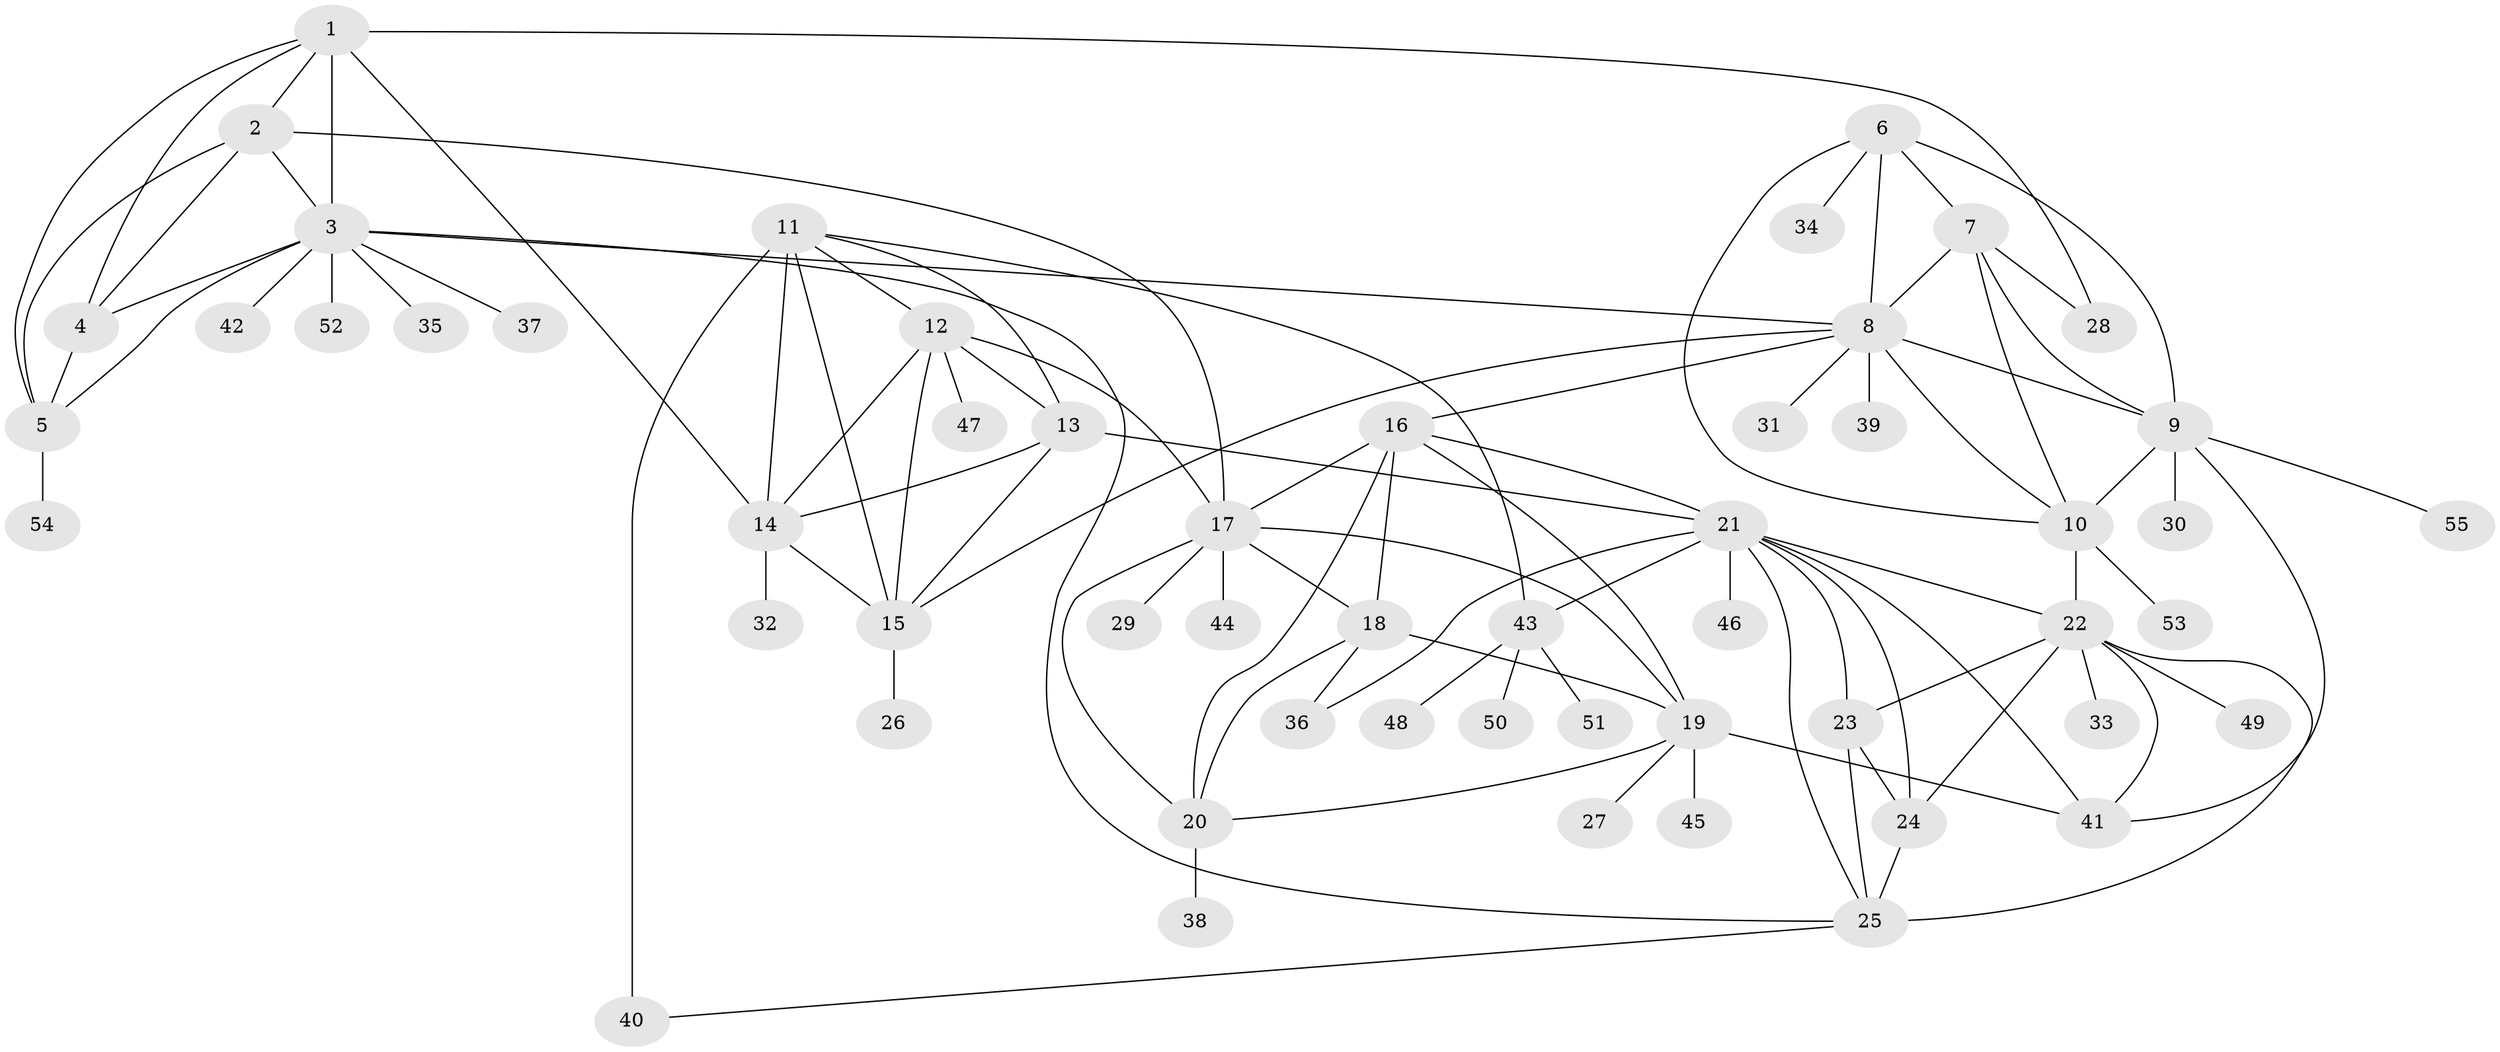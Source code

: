 // original degree distribution, {8: 0.028037383177570093, 5: 0.018691588785046728, 11: 0.028037383177570093, 6: 0.07476635514018691, 9: 0.028037383177570093, 7: 0.04672897196261682, 10: 0.009345794392523364, 13: 0.009345794392523364, 1: 0.616822429906542, 2: 0.12149532710280374, 3: 0.018691588785046728}
// Generated by graph-tools (version 1.1) at 2025/52/03/04/25 22:52:15]
// undirected, 55 vertices, 97 edges
graph export_dot {
  node [color=gray90,style=filled];
  1;
  2;
  3;
  4;
  5;
  6;
  7;
  8;
  9;
  10;
  11;
  12;
  13;
  14;
  15;
  16;
  17;
  18;
  19;
  20;
  21;
  22;
  23;
  24;
  25;
  26;
  27;
  28;
  29;
  30;
  31;
  32;
  33;
  34;
  35;
  36;
  37;
  38;
  39;
  40;
  41;
  42;
  43;
  44;
  45;
  46;
  47;
  48;
  49;
  50;
  51;
  52;
  53;
  54;
  55;
  1 -- 2 [weight=1.0];
  1 -- 3 [weight=1.0];
  1 -- 4 [weight=1.0];
  1 -- 5 [weight=1.0];
  1 -- 14 [weight=1.0];
  1 -- 28 [weight=2.0];
  2 -- 3 [weight=1.0];
  2 -- 4 [weight=2.0];
  2 -- 5 [weight=1.0];
  2 -- 17 [weight=1.0];
  3 -- 4 [weight=1.0];
  3 -- 5 [weight=1.0];
  3 -- 8 [weight=1.0];
  3 -- 25 [weight=1.0];
  3 -- 35 [weight=1.0];
  3 -- 37 [weight=1.0];
  3 -- 42 [weight=1.0];
  3 -- 52 [weight=1.0];
  4 -- 5 [weight=1.0];
  5 -- 54 [weight=1.0];
  6 -- 7 [weight=1.0];
  6 -- 8 [weight=1.0];
  6 -- 9 [weight=1.0];
  6 -- 10 [weight=1.0];
  6 -- 34 [weight=1.0];
  7 -- 8 [weight=1.0];
  7 -- 9 [weight=1.0];
  7 -- 10 [weight=1.0];
  7 -- 28 [weight=1.0];
  8 -- 9 [weight=1.0];
  8 -- 10 [weight=1.0];
  8 -- 15 [weight=1.0];
  8 -- 16 [weight=1.0];
  8 -- 31 [weight=1.0];
  8 -- 39 [weight=2.0];
  9 -- 10 [weight=1.0];
  9 -- 30 [weight=2.0];
  9 -- 41 [weight=1.0];
  9 -- 55 [weight=1.0];
  10 -- 22 [weight=1.0];
  10 -- 53 [weight=3.0];
  11 -- 12 [weight=1.0];
  11 -- 13 [weight=1.0];
  11 -- 14 [weight=1.0];
  11 -- 15 [weight=1.0];
  11 -- 40 [weight=3.0];
  11 -- 43 [weight=1.0];
  12 -- 13 [weight=1.0];
  12 -- 14 [weight=1.0];
  12 -- 15 [weight=1.0];
  12 -- 17 [weight=1.0];
  12 -- 47 [weight=1.0];
  13 -- 14 [weight=1.0];
  13 -- 15 [weight=1.0];
  13 -- 21 [weight=1.0];
  14 -- 15 [weight=1.0];
  14 -- 32 [weight=1.0];
  15 -- 26 [weight=2.0];
  16 -- 17 [weight=1.0];
  16 -- 18 [weight=1.0];
  16 -- 19 [weight=1.0];
  16 -- 20 [weight=1.0];
  16 -- 21 [weight=1.0];
  17 -- 18 [weight=1.0];
  17 -- 19 [weight=1.0];
  17 -- 20 [weight=1.0];
  17 -- 29 [weight=1.0];
  17 -- 44 [weight=2.0];
  18 -- 19 [weight=1.0];
  18 -- 20 [weight=1.0];
  18 -- 36 [weight=2.0];
  19 -- 20 [weight=1.0];
  19 -- 27 [weight=1.0];
  19 -- 41 [weight=1.0];
  19 -- 45 [weight=1.0];
  20 -- 38 [weight=1.0];
  21 -- 22 [weight=1.0];
  21 -- 23 [weight=1.0];
  21 -- 24 [weight=1.0];
  21 -- 25 [weight=1.0];
  21 -- 36 [weight=1.0];
  21 -- 41 [weight=1.0];
  21 -- 43 [weight=1.0];
  21 -- 46 [weight=3.0];
  22 -- 23 [weight=1.0];
  22 -- 24 [weight=1.0];
  22 -- 25 [weight=1.0];
  22 -- 33 [weight=1.0];
  22 -- 41 [weight=1.0];
  22 -- 49 [weight=3.0];
  23 -- 24 [weight=1.0];
  23 -- 25 [weight=1.0];
  24 -- 25 [weight=3.0];
  25 -- 40 [weight=1.0];
  43 -- 48 [weight=1.0];
  43 -- 50 [weight=1.0];
  43 -- 51 [weight=1.0];
}
